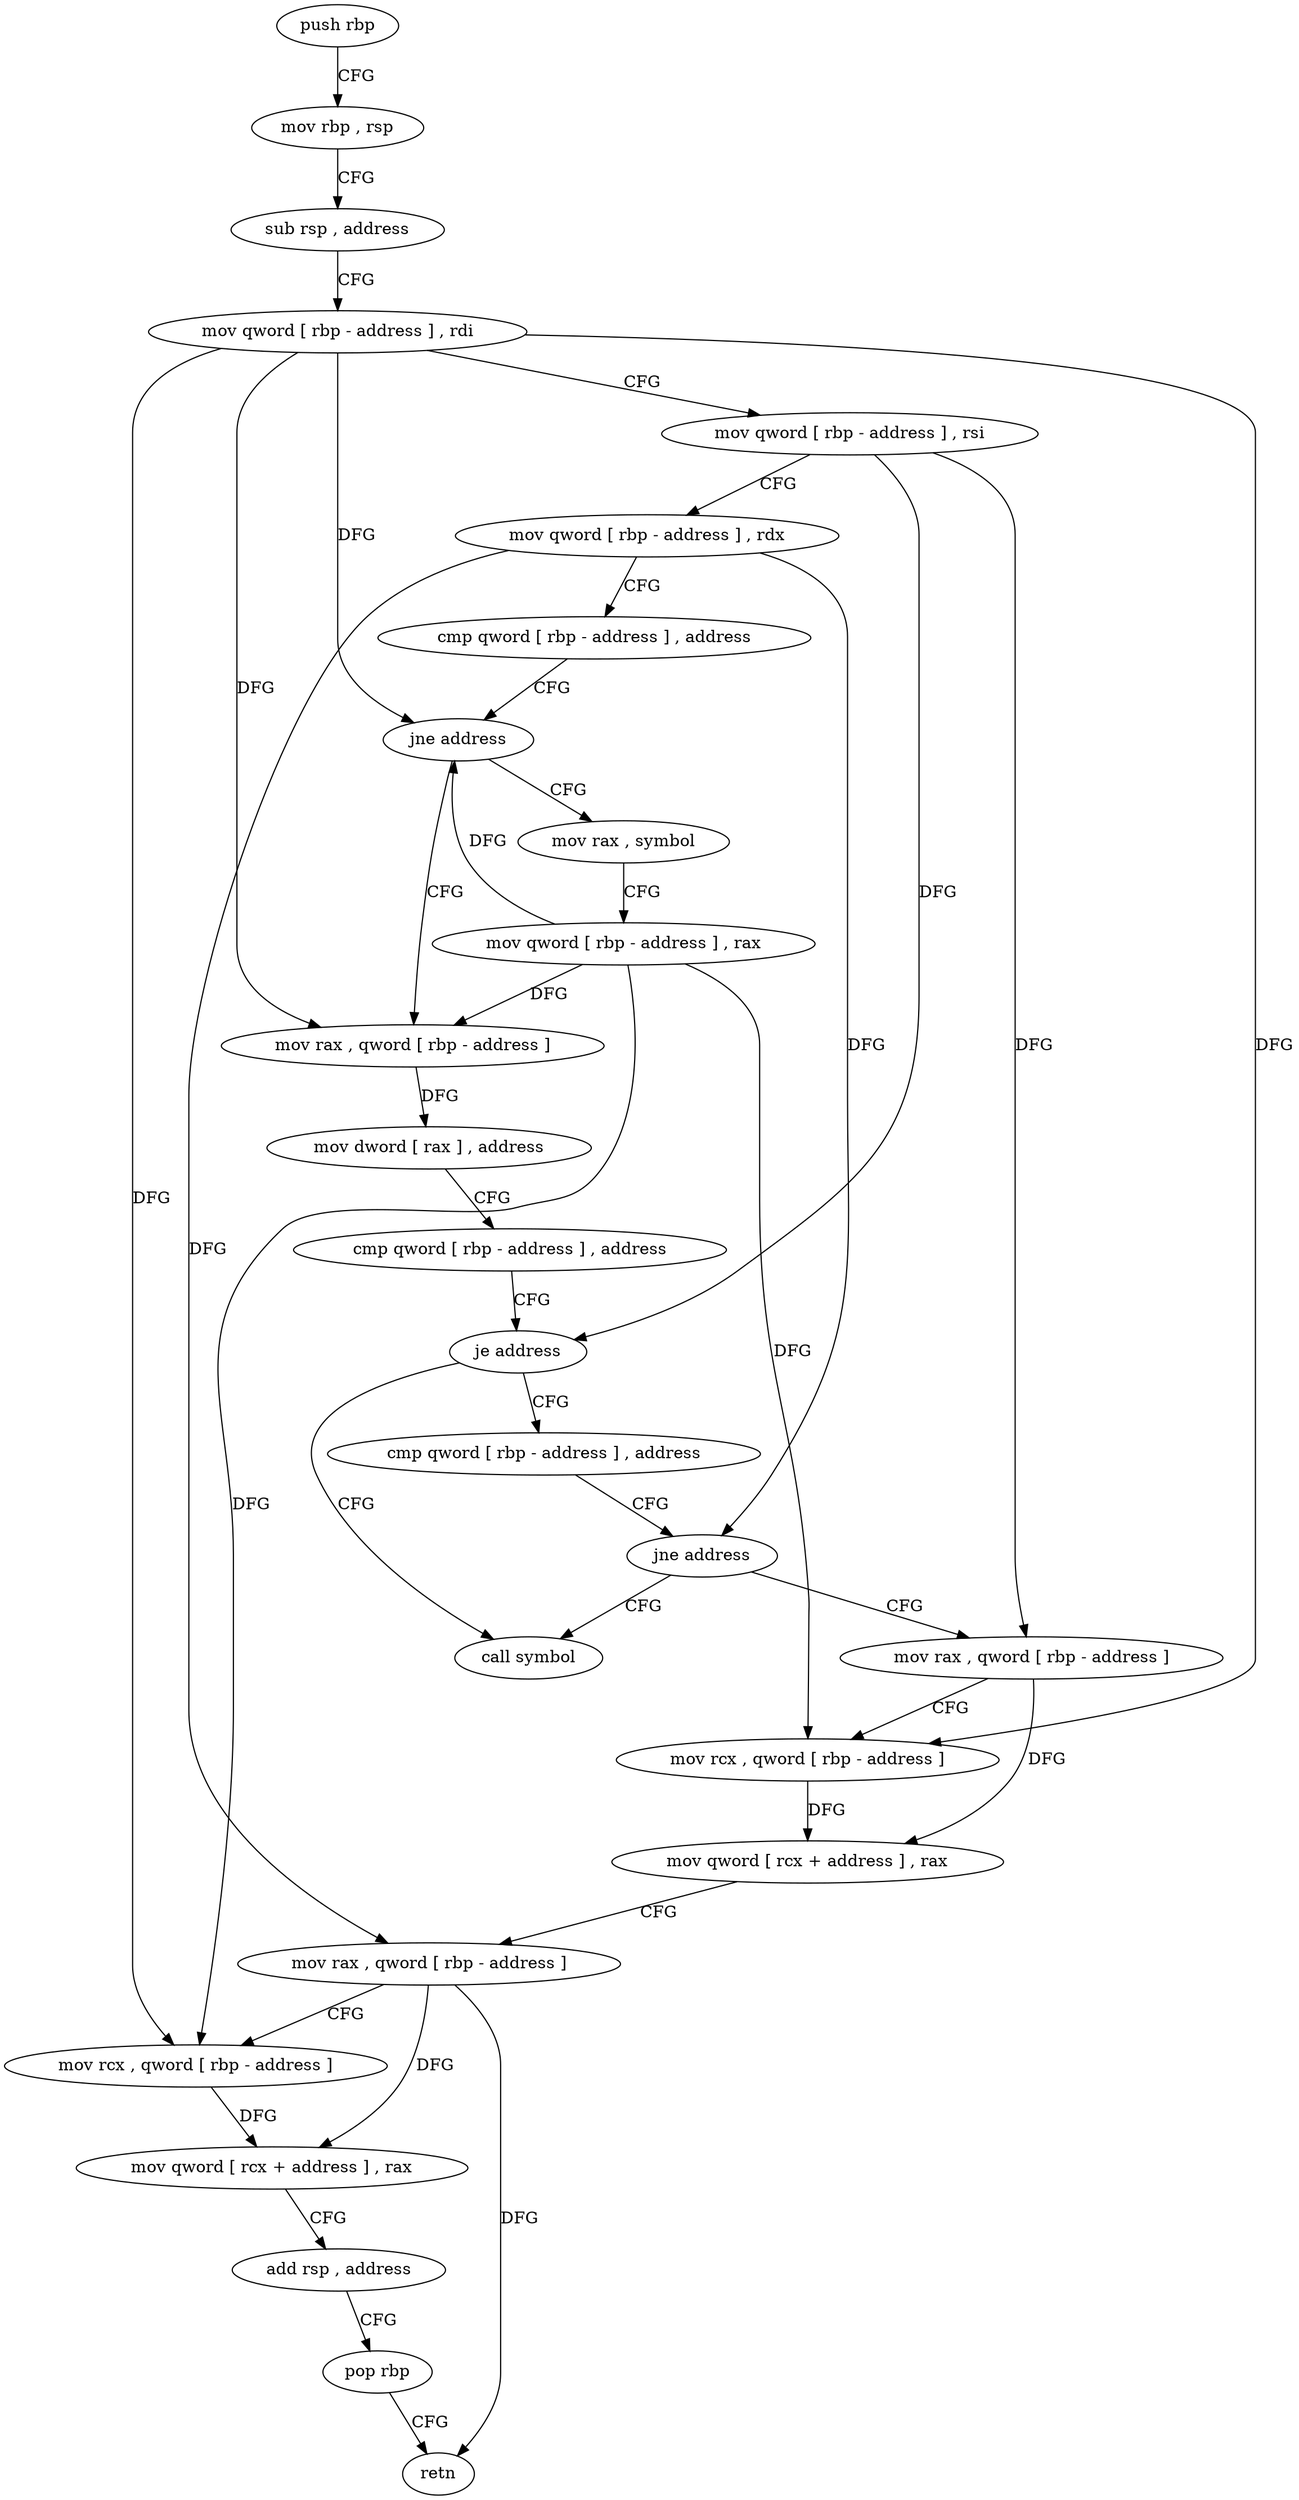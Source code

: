 digraph "func" {
"4211520" [label = "push rbp" ]
"4211521" [label = "mov rbp , rsp" ]
"4211524" [label = "sub rsp , address" ]
"4211528" [label = "mov qword [ rbp - address ] , rdi" ]
"4211532" [label = "mov qword [ rbp - address ] , rsi" ]
"4211536" [label = "mov qword [ rbp - address ] , rdx" ]
"4211540" [label = "cmp qword [ rbp - address ] , address" ]
"4211545" [label = "jne address" ]
"4211565" [label = "mov rax , qword [ rbp - address ]" ]
"4211551" [label = "mov rax , symbol" ]
"4211569" [label = "mov dword [ rax ] , address" ]
"4211575" [label = "cmp qword [ rbp - address ] , address" ]
"4211580" [label = "je address" ]
"4211597" [label = "call symbol" ]
"4211586" [label = "cmp qword [ rbp - address ] , address" ]
"4211561" [label = "mov qword [ rbp - address ] , rax" ]
"4211591" [label = "jne address" ]
"4211602" [label = "mov rax , qword [ rbp - address ]" ]
"4211606" [label = "mov rcx , qword [ rbp - address ]" ]
"4211610" [label = "mov qword [ rcx + address ] , rax" ]
"4211614" [label = "mov rax , qword [ rbp - address ]" ]
"4211618" [label = "mov rcx , qword [ rbp - address ]" ]
"4211622" [label = "mov qword [ rcx + address ] , rax" ]
"4211626" [label = "add rsp , address" ]
"4211630" [label = "pop rbp" ]
"4211631" [label = "retn" ]
"4211520" -> "4211521" [ label = "CFG" ]
"4211521" -> "4211524" [ label = "CFG" ]
"4211524" -> "4211528" [ label = "CFG" ]
"4211528" -> "4211532" [ label = "CFG" ]
"4211528" -> "4211545" [ label = "DFG" ]
"4211528" -> "4211565" [ label = "DFG" ]
"4211528" -> "4211606" [ label = "DFG" ]
"4211528" -> "4211618" [ label = "DFG" ]
"4211532" -> "4211536" [ label = "CFG" ]
"4211532" -> "4211580" [ label = "DFG" ]
"4211532" -> "4211602" [ label = "DFG" ]
"4211536" -> "4211540" [ label = "CFG" ]
"4211536" -> "4211591" [ label = "DFG" ]
"4211536" -> "4211614" [ label = "DFG" ]
"4211540" -> "4211545" [ label = "CFG" ]
"4211545" -> "4211565" [ label = "CFG" ]
"4211545" -> "4211551" [ label = "CFG" ]
"4211565" -> "4211569" [ label = "DFG" ]
"4211551" -> "4211561" [ label = "CFG" ]
"4211569" -> "4211575" [ label = "CFG" ]
"4211575" -> "4211580" [ label = "CFG" ]
"4211580" -> "4211597" [ label = "CFG" ]
"4211580" -> "4211586" [ label = "CFG" ]
"4211586" -> "4211591" [ label = "CFG" ]
"4211561" -> "4211565" [ label = "DFG" ]
"4211561" -> "4211545" [ label = "DFG" ]
"4211561" -> "4211606" [ label = "DFG" ]
"4211561" -> "4211618" [ label = "DFG" ]
"4211591" -> "4211602" [ label = "CFG" ]
"4211591" -> "4211597" [ label = "CFG" ]
"4211602" -> "4211606" [ label = "CFG" ]
"4211602" -> "4211610" [ label = "DFG" ]
"4211606" -> "4211610" [ label = "DFG" ]
"4211610" -> "4211614" [ label = "CFG" ]
"4211614" -> "4211618" [ label = "CFG" ]
"4211614" -> "4211622" [ label = "DFG" ]
"4211614" -> "4211631" [ label = "DFG" ]
"4211618" -> "4211622" [ label = "DFG" ]
"4211622" -> "4211626" [ label = "CFG" ]
"4211626" -> "4211630" [ label = "CFG" ]
"4211630" -> "4211631" [ label = "CFG" ]
}
